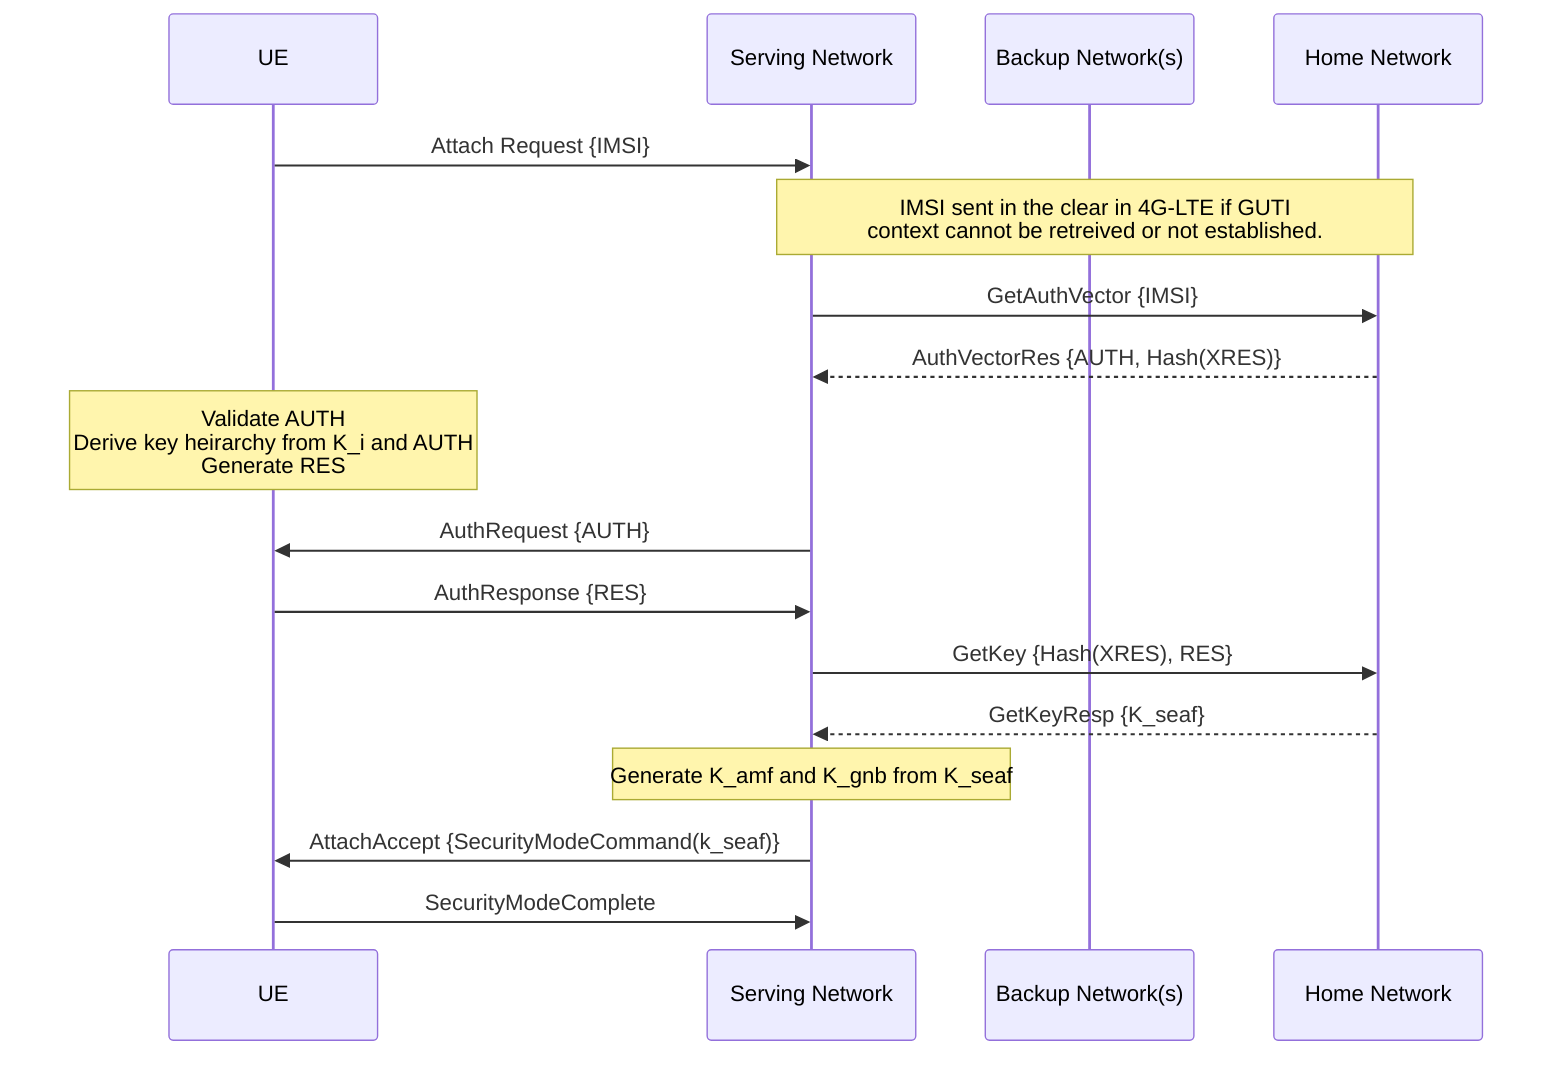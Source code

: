 sequenceDiagram
%% @config(./diagram-config.json)
    participant UE
    participant SN as Serving Network
    participant BN as Backup Network(s)
    participant HN as Home Network
    UE->>SN: Attach Request {IMSI}
    Note over SN,HN: IMSI sent in the clear in 4G-LTE if GUTI<br/> context cannot be retreived or not established.
    SN->>HN: GetAuthVector {IMSI}
    HN-->>SN: AuthVectorRes {AUTH, Hash(XRES)}
    Note over UE: Validate AUTH<br/>Derive key heirarchy from K_i and AUTH<br/> Generate RES
    SN->>UE: AuthRequest {AUTH}
    UE->>SN: AuthResponse {RES}
    SN->>HN: GetKey {Hash(XRES), RES}
    HN-->>SN: GetKeyResp {K_seaf}
    Note over SN: Generate K_amf and K_gnb from K_seaf
    SN->>UE: AttachAccept {SecurityModeCommand(k_seaf)}
    UE->>SN: SecurityModeComplete